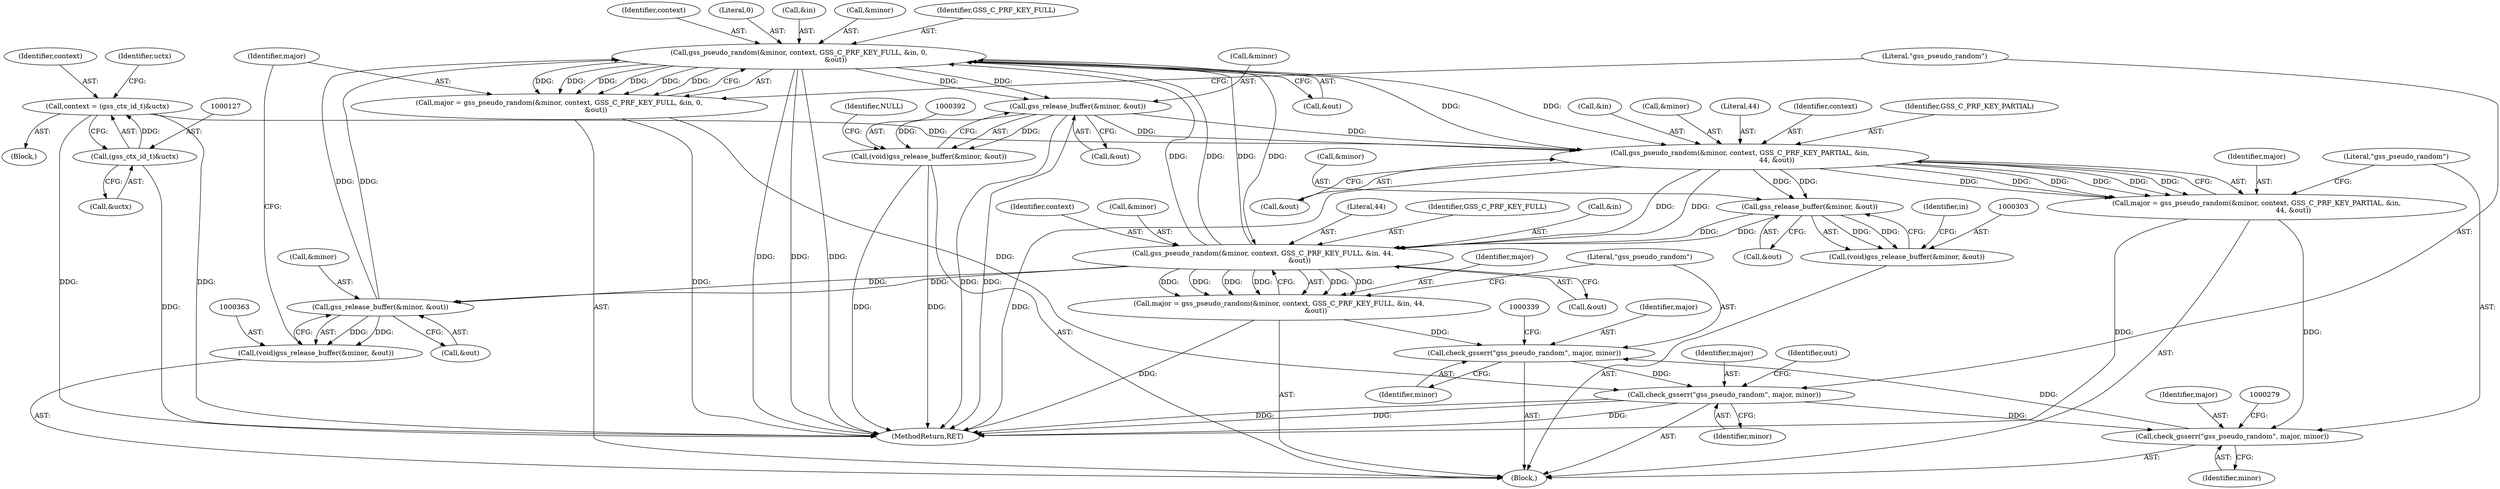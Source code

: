 digraph "0_krb5_82dc33da50338ac84c7b4102dc6513d897d0506a_11@API" {
"1000371" [label="(Call,gss_pseudo_random(&minor, context, GSS_C_PRF_KEY_FULL, &in, 0,\n                                  &out))"];
"1000364" [label="(Call,gss_release_buffer(&minor, &out))"];
"1000324" [label="(Call,gss_pseudo_random(&minor, context, GSS_C_PRF_KEY_FULL, &in, 44,\n                                  &out))"];
"1000304" [label="(Call,gss_release_buffer(&minor, &out))"];
"1000264" [label="(Call,gss_pseudo_random(&minor, context, GSS_C_PRF_KEY_PARTIAL, &in,\n                                  44, &out))"];
"1000393" [label="(Call,gss_release_buffer(&minor, &out))"];
"1000371" [label="(Call,gss_pseudo_random(&minor, context, GSS_C_PRF_KEY_FULL, &in, 0,\n                                  &out))"];
"1000124" [label="(Call,context = (gss_ctx_id_t)&uctx)"];
"1000126" [label="(Call,(gss_ctx_id_t)&uctx)"];
"1000262" [label="(Call,major = gss_pseudo_random(&minor, context, GSS_C_PRF_KEY_PARTIAL, &in,\n                                  44, &out))"];
"1000274" [label="(Call,check_gsserr(\"gss_pseudo_random\", major, minor))"];
"1000334" [label="(Call,check_gsserr(\"gss_pseudo_random\", major, minor))"];
"1000381" [label="(Call,check_gsserr(\"gss_pseudo_random\", major, minor))"];
"1000302" [label="(Call,(void)gss_release_buffer(&minor, &out))"];
"1000322" [label="(Call,major = gss_pseudo_random(&minor, context, GSS_C_PRF_KEY_FULL, &in, 44,\n                                  &out))"];
"1000362" [label="(Call,(void)gss_release_buffer(&minor, &out))"];
"1000369" [label="(Call,major = gss_pseudo_random(&minor, context, GSS_C_PRF_KEY_FULL, &in, 0,\n                                  &out))"];
"1000391" [label="(Call,(void)gss_release_buffer(&minor, &out))"];
"1000268" [label="(Identifier,GSS_C_PRF_KEY_PARTIAL)"];
"1000324" [label="(Call,gss_pseudo_random(&minor, context, GSS_C_PRF_KEY_FULL, &in, 44,\n                                  &out))"];
"1000374" [label="(Identifier,context)"];
"1000382" [label="(Literal,\"gss_pseudo_random\")"];
"1000263" [label="(Identifier,major)"];
"1000274" [label="(Call,check_gsserr(\"gss_pseudo_random\", major, minor))"];
"1000269" [label="(Call,&in)"];
"1000128" [label="(Call,&uctx)"];
"1000370" [label="(Identifier,major)"];
"1000272" [label="(Call,&out)"];
"1000302" [label="(Call,(void)gss_release_buffer(&minor, &out))"];
"1000371" [label="(Call,gss_pseudo_random(&minor, context, GSS_C_PRF_KEY_FULL, &in, 0,\n                                  &out))"];
"1000393" [label="(Call,gss_release_buffer(&minor, &out))"];
"1000331" [label="(Literal,44)"];
"1000384" [label="(Identifier,minor)"];
"1000378" [label="(Literal,0)"];
"1000265" [label="(Call,&minor)"];
"1000311" [label="(Identifier,in)"];
"1000365" [label="(Call,&minor)"];
"1000132" [label="(Identifier,uctx)"];
"1000376" [label="(Call,&in)"];
"1000406" [label="(MethodReturn,RET)"];
"1000328" [label="(Identifier,GSS_C_PRF_KEY_FULL)"];
"1000271" [label="(Literal,44)"];
"1000394" [label="(Call,&minor)"];
"1000108" [label="(Block,)"];
"1000277" [label="(Identifier,minor)"];
"1000125" [label="(Identifier,context)"];
"1000334" [label="(Call,check_gsserr(\"gss_pseudo_random\", major, minor))"];
"1000275" [label="(Literal,\"gss_pseudo_random\")"];
"1000367" [label="(Call,&out)"];
"1000383" [label="(Identifier,major)"];
"1000264" [label="(Call,gss_pseudo_random(&minor, context, GSS_C_PRF_KEY_PARTIAL, &in,\n                                  44, &out))"];
"1000364" [label="(Call,gss_release_buffer(&minor, &out))"];
"1000322" [label="(Call,major = gss_pseudo_random(&minor, context, GSS_C_PRF_KEY_FULL, &in, 44,\n                                  &out))"];
"1000329" [label="(Call,&in)"];
"1000304" [label="(Call,gss_release_buffer(&minor, &out))"];
"1000262" [label="(Call,major = gss_pseudo_random(&minor, context, GSS_C_PRF_KEY_PARTIAL, &in,\n                                  44, &out))"];
"1000391" [label="(Call,(void)gss_release_buffer(&minor, &out))"];
"1000396" [label="(Call,&out)"];
"1000388" [label="(Identifier,out)"];
"1000323" [label="(Identifier,major)"];
"1000372" [label="(Call,&minor)"];
"1000305" [label="(Call,&minor)"];
"1000307" [label="(Call,&out)"];
"1000381" [label="(Call,check_gsserr(\"gss_pseudo_random\", major, minor))"];
"1000369" [label="(Call,major = gss_pseudo_random(&minor, context, GSS_C_PRF_KEY_FULL, &in, 0,\n                                  &out))"];
"1000399" [label="(Identifier,NULL)"];
"1000327" [label="(Identifier,context)"];
"1000375" [label="(Identifier,GSS_C_PRF_KEY_FULL)"];
"1000337" [label="(Identifier,minor)"];
"1000335" [label="(Literal,\"gss_pseudo_random\")"];
"1000325" [label="(Call,&minor)"];
"1000126" [label="(Call,(gss_ctx_id_t)&uctx)"];
"1000379" [label="(Call,&out)"];
"1000183" [label="(Block,)"];
"1000336" [label="(Identifier,major)"];
"1000332" [label="(Call,&out)"];
"1000276" [label="(Identifier,major)"];
"1000267" [label="(Identifier,context)"];
"1000362" [label="(Call,(void)gss_release_buffer(&minor, &out))"];
"1000124" [label="(Call,context = (gss_ctx_id_t)&uctx)"];
"1000371" -> "1000369"  [label="AST: "];
"1000371" -> "1000379"  [label="CFG: "];
"1000372" -> "1000371"  [label="AST: "];
"1000374" -> "1000371"  [label="AST: "];
"1000375" -> "1000371"  [label="AST: "];
"1000376" -> "1000371"  [label="AST: "];
"1000378" -> "1000371"  [label="AST: "];
"1000379" -> "1000371"  [label="AST: "];
"1000369" -> "1000371"  [label="CFG: "];
"1000371" -> "1000406"  [label="DDG: "];
"1000371" -> "1000406"  [label="DDG: "];
"1000371" -> "1000406"  [label="DDG: "];
"1000371" -> "1000264"  [label="DDG: "];
"1000371" -> "1000264"  [label="DDG: "];
"1000371" -> "1000324"  [label="DDG: "];
"1000371" -> "1000369"  [label="DDG: "];
"1000371" -> "1000369"  [label="DDG: "];
"1000371" -> "1000369"  [label="DDG: "];
"1000371" -> "1000369"  [label="DDG: "];
"1000371" -> "1000369"  [label="DDG: "];
"1000371" -> "1000369"  [label="DDG: "];
"1000364" -> "1000371"  [label="DDG: "];
"1000364" -> "1000371"  [label="DDG: "];
"1000324" -> "1000371"  [label="DDG: "];
"1000324" -> "1000371"  [label="DDG: "];
"1000324" -> "1000371"  [label="DDG: "];
"1000371" -> "1000393"  [label="DDG: "];
"1000371" -> "1000393"  [label="DDG: "];
"1000364" -> "1000362"  [label="AST: "];
"1000364" -> "1000367"  [label="CFG: "];
"1000365" -> "1000364"  [label="AST: "];
"1000367" -> "1000364"  [label="AST: "];
"1000362" -> "1000364"  [label="CFG: "];
"1000364" -> "1000362"  [label="DDG: "];
"1000364" -> "1000362"  [label="DDG: "];
"1000324" -> "1000364"  [label="DDG: "];
"1000324" -> "1000364"  [label="DDG: "];
"1000324" -> "1000322"  [label="AST: "];
"1000324" -> "1000332"  [label="CFG: "];
"1000325" -> "1000324"  [label="AST: "];
"1000327" -> "1000324"  [label="AST: "];
"1000328" -> "1000324"  [label="AST: "];
"1000329" -> "1000324"  [label="AST: "];
"1000331" -> "1000324"  [label="AST: "];
"1000332" -> "1000324"  [label="AST: "];
"1000322" -> "1000324"  [label="CFG: "];
"1000324" -> "1000322"  [label="DDG: "];
"1000324" -> "1000322"  [label="DDG: "];
"1000324" -> "1000322"  [label="DDG: "];
"1000324" -> "1000322"  [label="DDG: "];
"1000324" -> "1000322"  [label="DDG: "];
"1000324" -> "1000322"  [label="DDG: "];
"1000304" -> "1000324"  [label="DDG: "];
"1000304" -> "1000324"  [label="DDG: "];
"1000264" -> "1000324"  [label="DDG: "];
"1000264" -> "1000324"  [label="DDG: "];
"1000304" -> "1000302"  [label="AST: "];
"1000304" -> "1000307"  [label="CFG: "];
"1000305" -> "1000304"  [label="AST: "];
"1000307" -> "1000304"  [label="AST: "];
"1000302" -> "1000304"  [label="CFG: "];
"1000304" -> "1000302"  [label="DDG: "];
"1000304" -> "1000302"  [label="DDG: "];
"1000264" -> "1000304"  [label="DDG: "];
"1000264" -> "1000304"  [label="DDG: "];
"1000264" -> "1000262"  [label="AST: "];
"1000264" -> "1000272"  [label="CFG: "];
"1000265" -> "1000264"  [label="AST: "];
"1000267" -> "1000264"  [label="AST: "];
"1000268" -> "1000264"  [label="AST: "];
"1000269" -> "1000264"  [label="AST: "];
"1000271" -> "1000264"  [label="AST: "];
"1000272" -> "1000264"  [label="AST: "];
"1000262" -> "1000264"  [label="CFG: "];
"1000264" -> "1000406"  [label="DDG: "];
"1000264" -> "1000262"  [label="DDG: "];
"1000264" -> "1000262"  [label="DDG: "];
"1000264" -> "1000262"  [label="DDG: "];
"1000264" -> "1000262"  [label="DDG: "];
"1000264" -> "1000262"  [label="DDG: "];
"1000264" -> "1000262"  [label="DDG: "];
"1000393" -> "1000264"  [label="DDG: "];
"1000393" -> "1000264"  [label="DDG: "];
"1000124" -> "1000264"  [label="DDG: "];
"1000393" -> "1000391"  [label="AST: "];
"1000393" -> "1000396"  [label="CFG: "];
"1000394" -> "1000393"  [label="AST: "];
"1000396" -> "1000393"  [label="AST: "];
"1000391" -> "1000393"  [label="CFG: "];
"1000393" -> "1000406"  [label="DDG: "];
"1000393" -> "1000406"  [label="DDG: "];
"1000393" -> "1000391"  [label="DDG: "];
"1000393" -> "1000391"  [label="DDG: "];
"1000124" -> "1000108"  [label="AST: "];
"1000124" -> "1000126"  [label="CFG: "];
"1000125" -> "1000124"  [label="AST: "];
"1000126" -> "1000124"  [label="AST: "];
"1000132" -> "1000124"  [label="CFG: "];
"1000124" -> "1000406"  [label="DDG: "];
"1000124" -> "1000406"  [label="DDG: "];
"1000126" -> "1000124"  [label="DDG: "];
"1000126" -> "1000128"  [label="CFG: "];
"1000127" -> "1000126"  [label="AST: "];
"1000128" -> "1000126"  [label="AST: "];
"1000126" -> "1000406"  [label="DDG: "];
"1000262" -> "1000183"  [label="AST: "];
"1000263" -> "1000262"  [label="AST: "];
"1000275" -> "1000262"  [label="CFG: "];
"1000262" -> "1000406"  [label="DDG: "];
"1000262" -> "1000274"  [label="DDG: "];
"1000274" -> "1000183"  [label="AST: "];
"1000274" -> "1000277"  [label="CFG: "];
"1000275" -> "1000274"  [label="AST: "];
"1000276" -> "1000274"  [label="AST: "];
"1000277" -> "1000274"  [label="AST: "];
"1000279" -> "1000274"  [label="CFG: "];
"1000381" -> "1000274"  [label="DDG: "];
"1000274" -> "1000334"  [label="DDG: "];
"1000334" -> "1000183"  [label="AST: "];
"1000334" -> "1000337"  [label="CFG: "];
"1000335" -> "1000334"  [label="AST: "];
"1000336" -> "1000334"  [label="AST: "];
"1000337" -> "1000334"  [label="AST: "];
"1000339" -> "1000334"  [label="CFG: "];
"1000322" -> "1000334"  [label="DDG: "];
"1000334" -> "1000381"  [label="DDG: "];
"1000381" -> "1000183"  [label="AST: "];
"1000381" -> "1000384"  [label="CFG: "];
"1000382" -> "1000381"  [label="AST: "];
"1000383" -> "1000381"  [label="AST: "];
"1000384" -> "1000381"  [label="AST: "];
"1000388" -> "1000381"  [label="CFG: "];
"1000381" -> "1000406"  [label="DDG: "];
"1000381" -> "1000406"  [label="DDG: "];
"1000381" -> "1000406"  [label="DDG: "];
"1000369" -> "1000381"  [label="DDG: "];
"1000302" -> "1000183"  [label="AST: "];
"1000303" -> "1000302"  [label="AST: "];
"1000311" -> "1000302"  [label="CFG: "];
"1000322" -> "1000183"  [label="AST: "];
"1000323" -> "1000322"  [label="AST: "];
"1000335" -> "1000322"  [label="CFG: "];
"1000322" -> "1000406"  [label="DDG: "];
"1000362" -> "1000183"  [label="AST: "];
"1000363" -> "1000362"  [label="AST: "];
"1000370" -> "1000362"  [label="CFG: "];
"1000369" -> "1000183"  [label="AST: "];
"1000370" -> "1000369"  [label="AST: "];
"1000382" -> "1000369"  [label="CFG: "];
"1000369" -> "1000406"  [label="DDG: "];
"1000391" -> "1000183"  [label="AST: "];
"1000392" -> "1000391"  [label="AST: "];
"1000399" -> "1000391"  [label="CFG: "];
"1000391" -> "1000406"  [label="DDG: "];
"1000391" -> "1000406"  [label="DDG: "];
}
